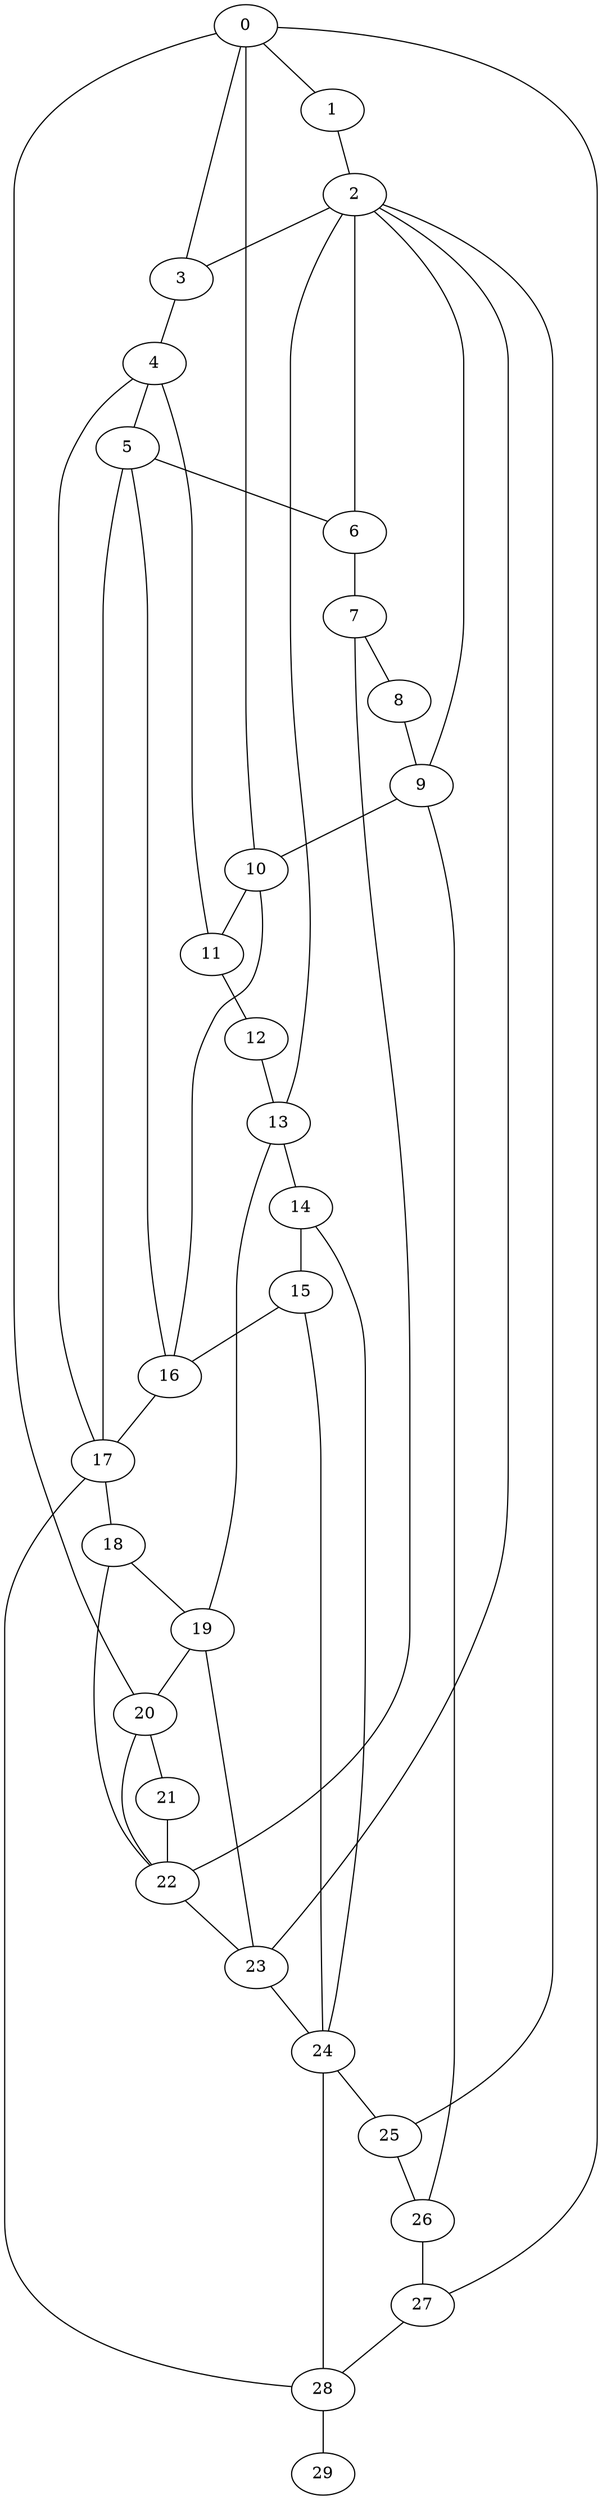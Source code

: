 
graph graphname {
    0 -- 1
0 -- 27
0 -- 20
0 -- 10
0 -- 3
1 -- 2
2 -- 3
2 -- 9
2 -- 23
2 -- 13
2 -- 6
2 -- 25
3 -- 4
4 -- 5
4 -- 11
4 -- 17
5 -- 6
5 -- 17
5 -- 16
6 -- 7
7 -- 8
7 -- 22
8 -- 9
9 -- 10
9 -- 26
10 -- 11
10 -- 16
11 -- 12
12 -- 13
13 -- 14
13 -- 19
14 -- 15
14 -- 24
15 -- 16
15 -- 24
16 -- 17
17 -- 18
17 -- 28
18 -- 19
18 -- 22
19 -- 20
19 -- 23
20 -- 21
20 -- 22
21 -- 22
22 -- 23
23 -- 24
24 -- 25
24 -- 28
25 -- 26
26 -- 27
27 -- 28
28 -- 29

}
